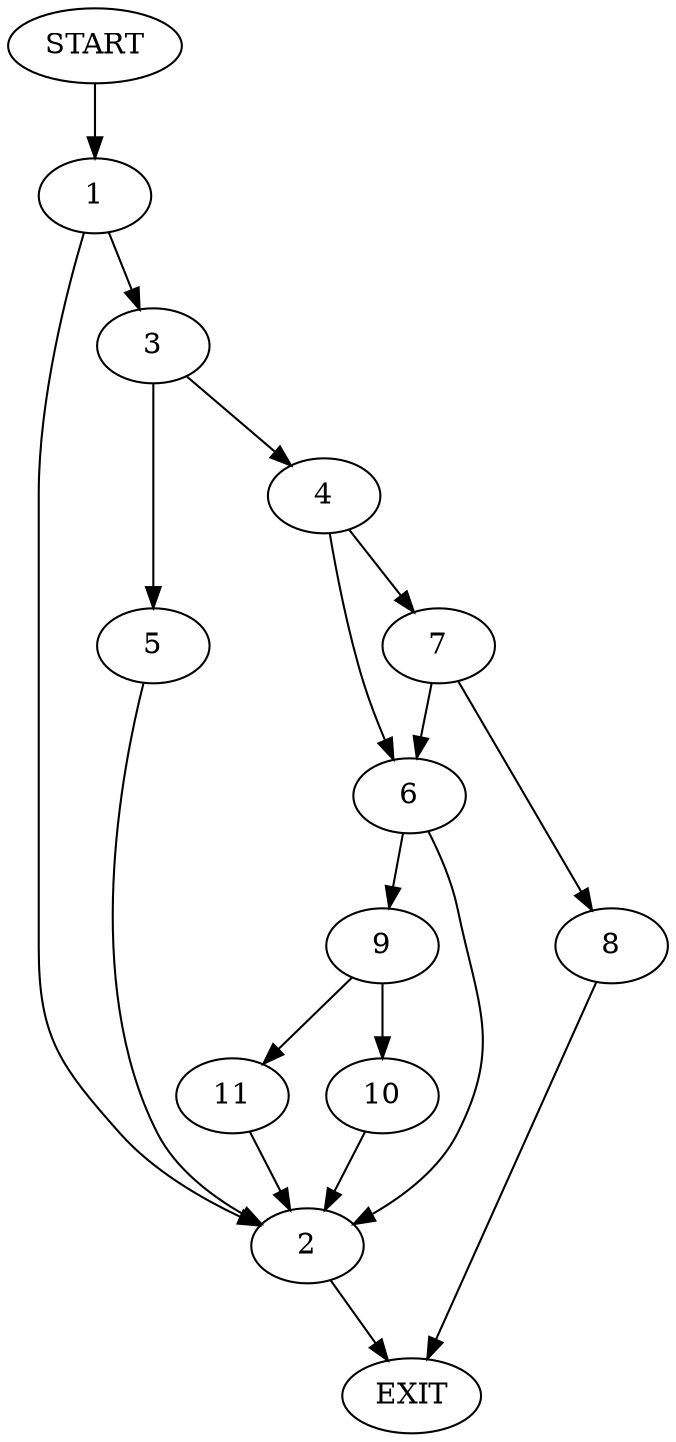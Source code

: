 digraph {
0 [label="START"]
12 [label="EXIT"]
0 -> 1
1 -> 2
1 -> 3
3 -> 4
3 -> 5
2 -> 12
4 -> 6
4 -> 7
5 -> 2
7 -> 6
7 -> 8
6 -> 2
6 -> 9
8 -> 12
9 -> 10
9 -> 11
11 -> 2
10 -> 2
}
